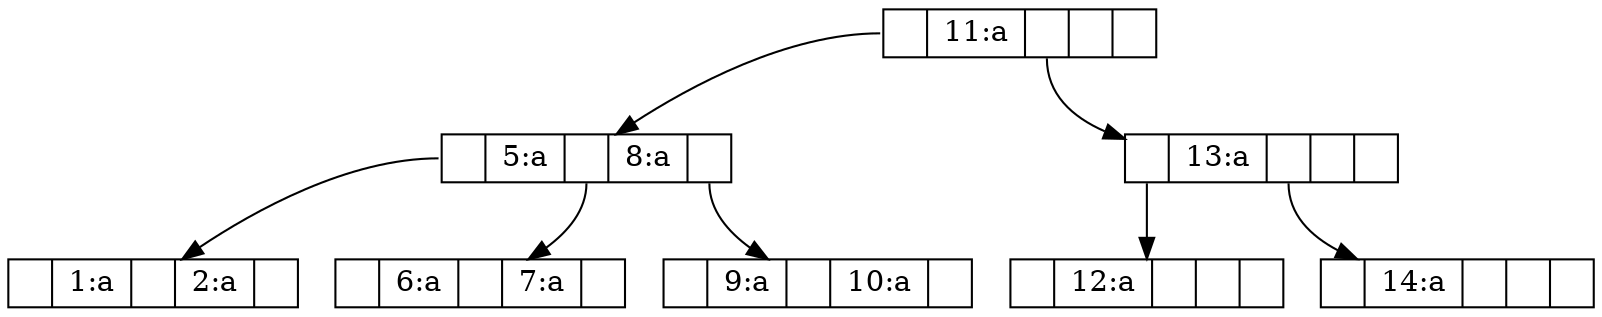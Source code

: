 digraph{node [shape = record,height=.1];
node162[label = "<f0> |11:a|<f1> | |<f2>"];
node163[label = "<f0> |5:a|<f1> |8:a|<f2>"];
node164[label = "<f0> |1:a|<f1> |2:a|<f2>"];
"node163":f0 -> "node164";
node165[label = "<f0> |6:a|<f1> |7:a|<f2>"];
"node163":f1 -> "node165";
node166[label = "<f0> |9:a|<f1> |10:a|<f2>"];
"node163":f2 -> "node166";
"node162":f0 -> "node163";
node167[label = "<f0> |13:a|<f1> | |<f2>"];
node168[label = "<f0> |12:a|<f1> | |<f2>"];
"node167":f0 -> "node168";
node169[label = "<f0> |14:a|<f1> | |<f2>"];
"node167":f1 -> "node169";
"node162":f1 -> "node167";

}